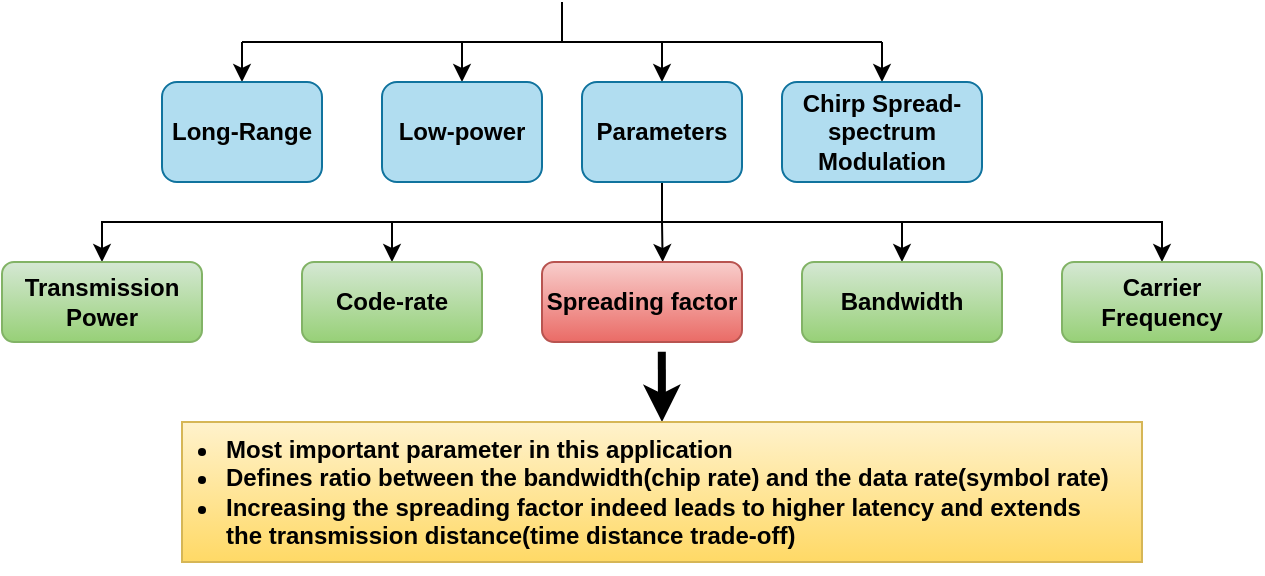 <mxfile version="24.2.5" type="github">
  <diagram name="Page-1" id="IRcq6N_0sUGnp6VcJ2wl">
    <mxGraphModel dx="1304" dy="702" grid="1" gridSize="10" guides="1" tooltips="1" connect="1" arrows="1" fold="1" page="1" pageScale="1" pageWidth="827" pageHeight="1169" math="0" shadow="0">
      <root>
        <mxCell id="0" />
        <mxCell id="1" parent="0" />
        <mxCell id="nTlnlcaScZj5eG_At7y3-2" value="" style="endArrow=none;html=1;rounded=0;" edge="1" parent="1">
          <mxGeometry width="50" height="50" relative="1" as="geometry">
            <mxPoint x="440" y="130" as="sourcePoint" />
            <mxPoint x="440" y="110" as="targetPoint" />
          </mxGeometry>
        </mxCell>
        <mxCell id="nTlnlcaScZj5eG_At7y3-3" value="" style="endArrow=none;html=1;rounded=0;" edge="1" parent="1">
          <mxGeometry width="50" height="50" relative="1" as="geometry">
            <mxPoint x="280" y="130" as="sourcePoint" />
            <mxPoint x="600" y="130" as="targetPoint" />
          </mxGeometry>
        </mxCell>
        <mxCell id="nTlnlcaScZj5eG_At7y3-4" value="" style="endArrow=classic;html=1;rounded=0;" edge="1" parent="1">
          <mxGeometry width="50" height="50" relative="1" as="geometry">
            <mxPoint x="280" y="130" as="sourcePoint" />
            <mxPoint x="280" y="150" as="targetPoint" />
          </mxGeometry>
        </mxCell>
        <mxCell id="nTlnlcaScZj5eG_At7y3-5" value="" style="endArrow=classic;html=1;rounded=0;" edge="1" parent="1">
          <mxGeometry width="50" height="50" relative="1" as="geometry">
            <mxPoint x="390" y="130" as="sourcePoint" />
            <mxPoint x="390" y="150" as="targetPoint" />
          </mxGeometry>
        </mxCell>
        <mxCell id="nTlnlcaScZj5eG_At7y3-6" value="" style="endArrow=classic;html=1;rounded=0;" edge="1" parent="1">
          <mxGeometry width="50" height="50" relative="1" as="geometry">
            <mxPoint x="600" y="130" as="sourcePoint" />
            <mxPoint x="600" y="150" as="targetPoint" />
          </mxGeometry>
        </mxCell>
        <mxCell id="nTlnlcaScZj5eG_At7y3-7" value="" style="endArrow=classic;html=1;rounded=0;" edge="1" parent="1">
          <mxGeometry width="50" height="50" relative="1" as="geometry">
            <mxPoint x="490" y="130" as="sourcePoint" />
            <mxPoint x="490" y="150" as="targetPoint" />
          </mxGeometry>
        </mxCell>
        <mxCell id="nTlnlcaScZj5eG_At7y3-8" value="Long-Range&lt;span style=&quot;font-family: monospace; font-size: 0px; text-align: start; text-wrap: nowrap;&quot;&gt;%3CmxGraphModel%3E%3Croot%3E%3CmxCell%20id%3D%220%22%2F%3E%3CmxCell%20id%3D%221%22%20parent%3D%220%22%2F%3E%3CmxCell%20id%3D%222%22%20value%3D%22%22%20style%3D%22endArrow%3Dclassic%3Bhtml%3D1%3Brounded%3D0%3B%22%20edge%3D%221%22%20parent%3D%221%22%3E%3CmxGeometry%20width%3D%2250%22%20height%3D%2250%22%20relative%3D%221%22%20as%3D%22geometry%22%3E%3CmxPoint%20x%3D%22600%22%20y%3D%22120%22%20as%3D%22sourcePoint%22%2F%3E%3CmxPoint%20x%3D%22600%22%20y%3D%22150%22%20as%3D%22targetPoint%22%2F%3E%3C%2FmxGeometry%3E%3C%2FmxCell%3E%3C%2Froot%3E%3C%2FmxGraphModel%3E&lt;/span&gt;" style="rounded=1;whiteSpace=wrap;html=1;fillColor=#b1ddf0;strokeColor=#10739e;fontStyle=1" vertex="1" parent="1">
          <mxGeometry x="240" y="150" width="80" height="50" as="geometry" />
        </mxCell>
        <mxCell id="nTlnlcaScZj5eG_At7y3-9" value="Low-power" style="rounded=1;whiteSpace=wrap;html=1;fillColor=#b1ddf0;strokeColor=#10739e;fontStyle=1" vertex="1" parent="1">
          <mxGeometry x="350" y="150" width="80" height="50" as="geometry" />
        </mxCell>
        <mxCell id="nTlnlcaScZj5eG_At7y3-16" style="edgeStyle=orthogonalEdgeStyle;rounded=0;orthogonalLoop=1;jettySize=auto;html=1;exitX=0.5;exitY=1;exitDx=0;exitDy=0;" edge="1" parent="1" source="nTlnlcaScZj5eG_At7y3-10">
          <mxGeometry relative="1" as="geometry">
            <mxPoint x="490.333" y="240" as="targetPoint" />
          </mxGeometry>
        </mxCell>
        <mxCell id="nTlnlcaScZj5eG_At7y3-24" style="edgeStyle=orthogonalEdgeStyle;rounded=0;orthogonalLoop=1;jettySize=auto;html=1;exitX=0.5;exitY=1;exitDx=0;exitDy=0;entryX=0.5;entryY=0;entryDx=0;entryDy=0;" edge="1" parent="1" source="nTlnlcaScZj5eG_At7y3-10" target="nTlnlcaScZj5eG_At7y3-13">
          <mxGeometry relative="1" as="geometry" />
        </mxCell>
        <mxCell id="nTlnlcaScZj5eG_At7y3-25" style="edgeStyle=orthogonalEdgeStyle;rounded=0;orthogonalLoop=1;jettySize=auto;html=1;exitX=0.5;exitY=1;exitDx=0;exitDy=0;" edge="1" parent="1" source="nTlnlcaScZj5eG_At7y3-10" target="nTlnlcaScZj5eG_At7y3-15">
          <mxGeometry relative="1" as="geometry" />
        </mxCell>
        <mxCell id="nTlnlcaScZj5eG_At7y3-26" style="edgeStyle=orthogonalEdgeStyle;rounded=0;orthogonalLoop=1;jettySize=auto;html=1;exitX=0.5;exitY=1;exitDx=0;exitDy=0;" edge="1" parent="1" source="nTlnlcaScZj5eG_At7y3-10" target="nTlnlcaScZj5eG_At7y3-18">
          <mxGeometry relative="1" as="geometry" />
        </mxCell>
        <mxCell id="nTlnlcaScZj5eG_At7y3-27" style="edgeStyle=orthogonalEdgeStyle;rounded=0;orthogonalLoop=1;jettySize=auto;html=1;exitX=0.5;exitY=1;exitDx=0;exitDy=0;entryX=0.5;entryY=0;entryDx=0;entryDy=0;" edge="1" parent="1" source="nTlnlcaScZj5eG_At7y3-10" target="nTlnlcaScZj5eG_At7y3-20">
          <mxGeometry relative="1" as="geometry" />
        </mxCell>
        <mxCell id="nTlnlcaScZj5eG_At7y3-10" value="Parameters" style="rounded=1;whiteSpace=wrap;html=1;fillColor=#b1ddf0;strokeColor=#10739e;fontStyle=1" vertex="1" parent="1">
          <mxGeometry x="450" y="150" width="80" height="50" as="geometry" />
        </mxCell>
        <mxCell id="nTlnlcaScZj5eG_At7y3-11" value="Chirp Spread-spectrum Modulation" style="rounded=1;whiteSpace=wrap;html=1;fillColor=#b1ddf0;strokeColor=#10739e;fontStyle=1" vertex="1" parent="1">
          <mxGeometry x="550" y="150" width="100" height="50" as="geometry" />
        </mxCell>
        <mxCell id="nTlnlcaScZj5eG_At7y3-13" value="Transmission Power" style="rounded=1;whiteSpace=wrap;html=1;fillColor=#d5e8d4;strokeColor=#82b366;fontStyle=1;gradientColor=#97d077;" vertex="1" parent="1">
          <mxGeometry x="160" y="240" width="100" height="40" as="geometry" />
        </mxCell>
        <mxCell id="nTlnlcaScZj5eG_At7y3-15" value="Code-rate" style="rounded=1;whiteSpace=wrap;html=1;fillColor=#d5e8d4;strokeColor=#82b366;fontStyle=1;gradientColor=#97d077;" vertex="1" parent="1">
          <mxGeometry x="310" y="240" width="90" height="40" as="geometry" />
        </mxCell>
        <mxCell id="nTlnlcaScZj5eG_At7y3-17" value="Spreading factor" style="rounded=1;whiteSpace=wrap;html=1;fillColor=#f8cecc;strokeColor=#b85450;fontStyle=1;gradientColor=#ea6b66;" vertex="1" parent="1">
          <mxGeometry x="430" y="240" width="100" height="40" as="geometry" />
        </mxCell>
        <mxCell id="nTlnlcaScZj5eG_At7y3-18" value="Bandwidth" style="rounded=1;whiteSpace=wrap;html=1;fillColor=#d5e8d4;strokeColor=#82b366;fontStyle=1;gradientColor=#97d077;" vertex="1" parent="1">
          <mxGeometry x="560" y="240" width="100" height="40" as="geometry" />
        </mxCell>
        <mxCell id="nTlnlcaScZj5eG_At7y3-20" value="Carrier Frequency" style="rounded=1;whiteSpace=wrap;html=1;fillColor=#d5e8d4;strokeColor=#82b366;fontStyle=1;gradientColor=#97d077;" vertex="1" parent="1">
          <mxGeometry x="690" y="240" width="100" height="40" as="geometry" />
        </mxCell>
        <mxCell id="nTlnlcaScZj5eG_At7y3-28" value="" style="endArrow=classic;html=1;rounded=0;exitX=0.599;exitY=1.121;exitDx=0;exitDy=0;exitPerimeter=0;strokeWidth=4;" edge="1" parent="1" source="nTlnlcaScZj5eG_At7y3-17">
          <mxGeometry width="50" height="50" relative="1" as="geometry">
            <mxPoint x="400" y="250" as="sourcePoint" />
            <mxPoint x="490" y="320" as="targetPoint" />
          </mxGeometry>
        </mxCell>
        <mxCell id="nTlnlcaScZj5eG_At7y3-29" value="" style="rounded=0;whiteSpace=wrap;html=1;fillColor=#fff2cc;gradientColor=#ffd966;strokeColor=#d6b656;" vertex="1" parent="1">
          <mxGeometry x="250" y="320" width="480" height="70" as="geometry" />
        </mxCell>
        <mxCell id="nTlnlcaScZj5eG_At7y3-30" value="&lt;ul&gt;&lt;li&gt;&lt;b&gt;Most important parameter in this application&lt;/b&gt;&lt;/li&gt;&lt;li&gt;&lt;b&gt;Defines ratio between the bandwidth(chip rate) and the data rate(symbol rate)&lt;/b&gt;&lt;/li&gt;&lt;li&gt;&lt;b&gt;Increasing the spreading factor indeed leads to higher latency and extends the transmission distance(time distance trade-off)&lt;/b&gt;&lt;br&gt;&lt;/li&gt;&lt;/ul&gt;" style="text;html=1;align=left;verticalAlign=middle;whiteSpace=wrap;rounded=0;" vertex="1" parent="1">
          <mxGeometry x="230" y="320" width="490" height="70" as="geometry" />
        </mxCell>
      </root>
    </mxGraphModel>
  </diagram>
</mxfile>
